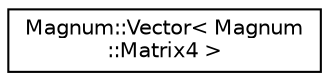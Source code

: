 digraph "圖形化之類別階層"
{
  edge [fontname="Helvetica",fontsize="10",labelfontname="Helvetica",labelfontsize="10"];
  node [fontname="Helvetica",fontsize="10",shape=record];
  rankdir="LR";
  Node1 [label="Magnum::Vector\< Magnum\l::Matrix4 \>",height=0.2,width=0.4,color="black", fillcolor="white", style="filled",URL="$class_magnum_1_1_vector.html"];
}
